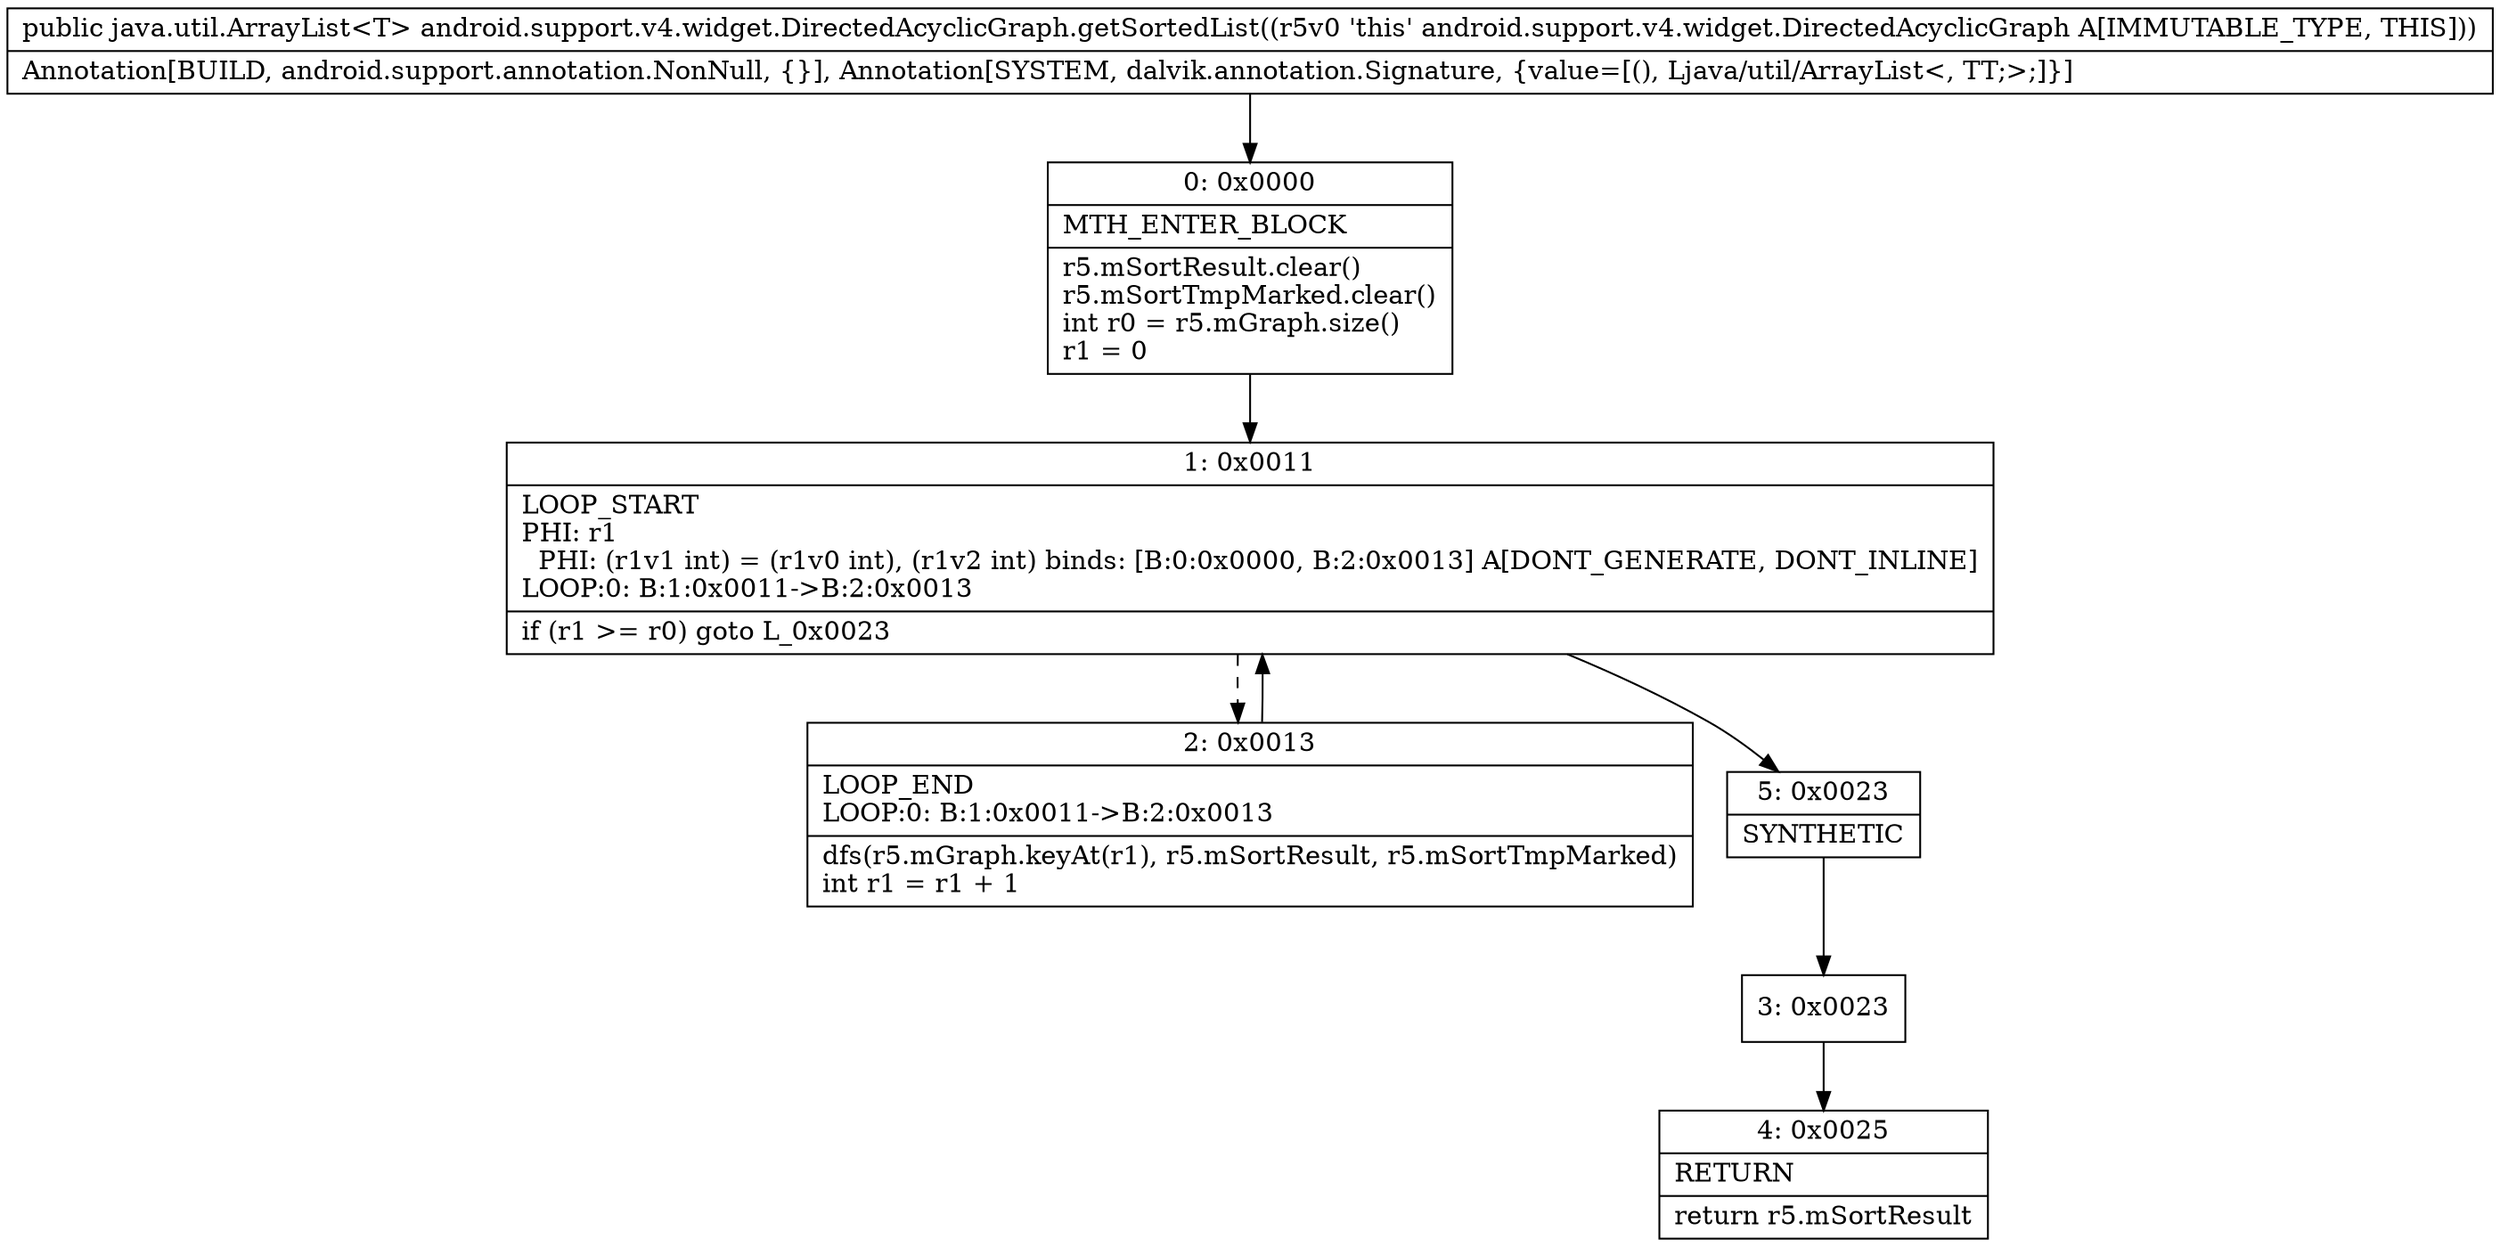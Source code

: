 digraph "CFG forandroid.support.v4.widget.DirectedAcyclicGraph.getSortedList()Ljava\/util\/ArrayList;" {
Node_0 [shape=record,label="{0\:\ 0x0000|MTH_ENTER_BLOCK\l|r5.mSortResult.clear()\lr5.mSortTmpMarked.clear()\lint r0 = r5.mGraph.size()\lr1 = 0\l}"];
Node_1 [shape=record,label="{1\:\ 0x0011|LOOP_START\lPHI: r1 \l  PHI: (r1v1 int) = (r1v0 int), (r1v2 int) binds: [B:0:0x0000, B:2:0x0013] A[DONT_GENERATE, DONT_INLINE]\lLOOP:0: B:1:0x0011\-\>B:2:0x0013\l|if (r1 \>= r0) goto L_0x0023\l}"];
Node_2 [shape=record,label="{2\:\ 0x0013|LOOP_END\lLOOP:0: B:1:0x0011\-\>B:2:0x0013\l|dfs(r5.mGraph.keyAt(r1), r5.mSortResult, r5.mSortTmpMarked)\lint r1 = r1 + 1\l}"];
Node_3 [shape=record,label="{3\:\ 0x0023}"];
Node_4 [shape=record,label="{4\:\ 0x0025|RETURN\l|return r5.mSortResult\l}"];
Node_5 [shape=record,label="{5\:\ 0x0023|SYNTHETIC\l}"];
MethodNode[shape=record,label="{public java.util.ArrayList\<T\> android.support.v4.widget.DirectedAcyclicGraph.getSortedList((r5v0 'this' android.support.v4.widget.DirectedAcyclicGraph A[IMMUTABLE_TYPE, THIS]))  | Annotation[BUILD, android.support.annotation.NonNull, \{\}], Annotation[SYSTEM, dalvik.annotation.Signature, \{value=[(), Ljava\/util\/ArrayList\<, TT;\>;]\}]\l}"];
MethodNode -> Node_0;
Node_0 -> Node_1;
Node_1 -> Node_2[style=dashed];
Node_1 -> Node_5;
Node_2 -> Node_1;
Node_3 -> Node_4;
Node_5 -> Node_3;
}

